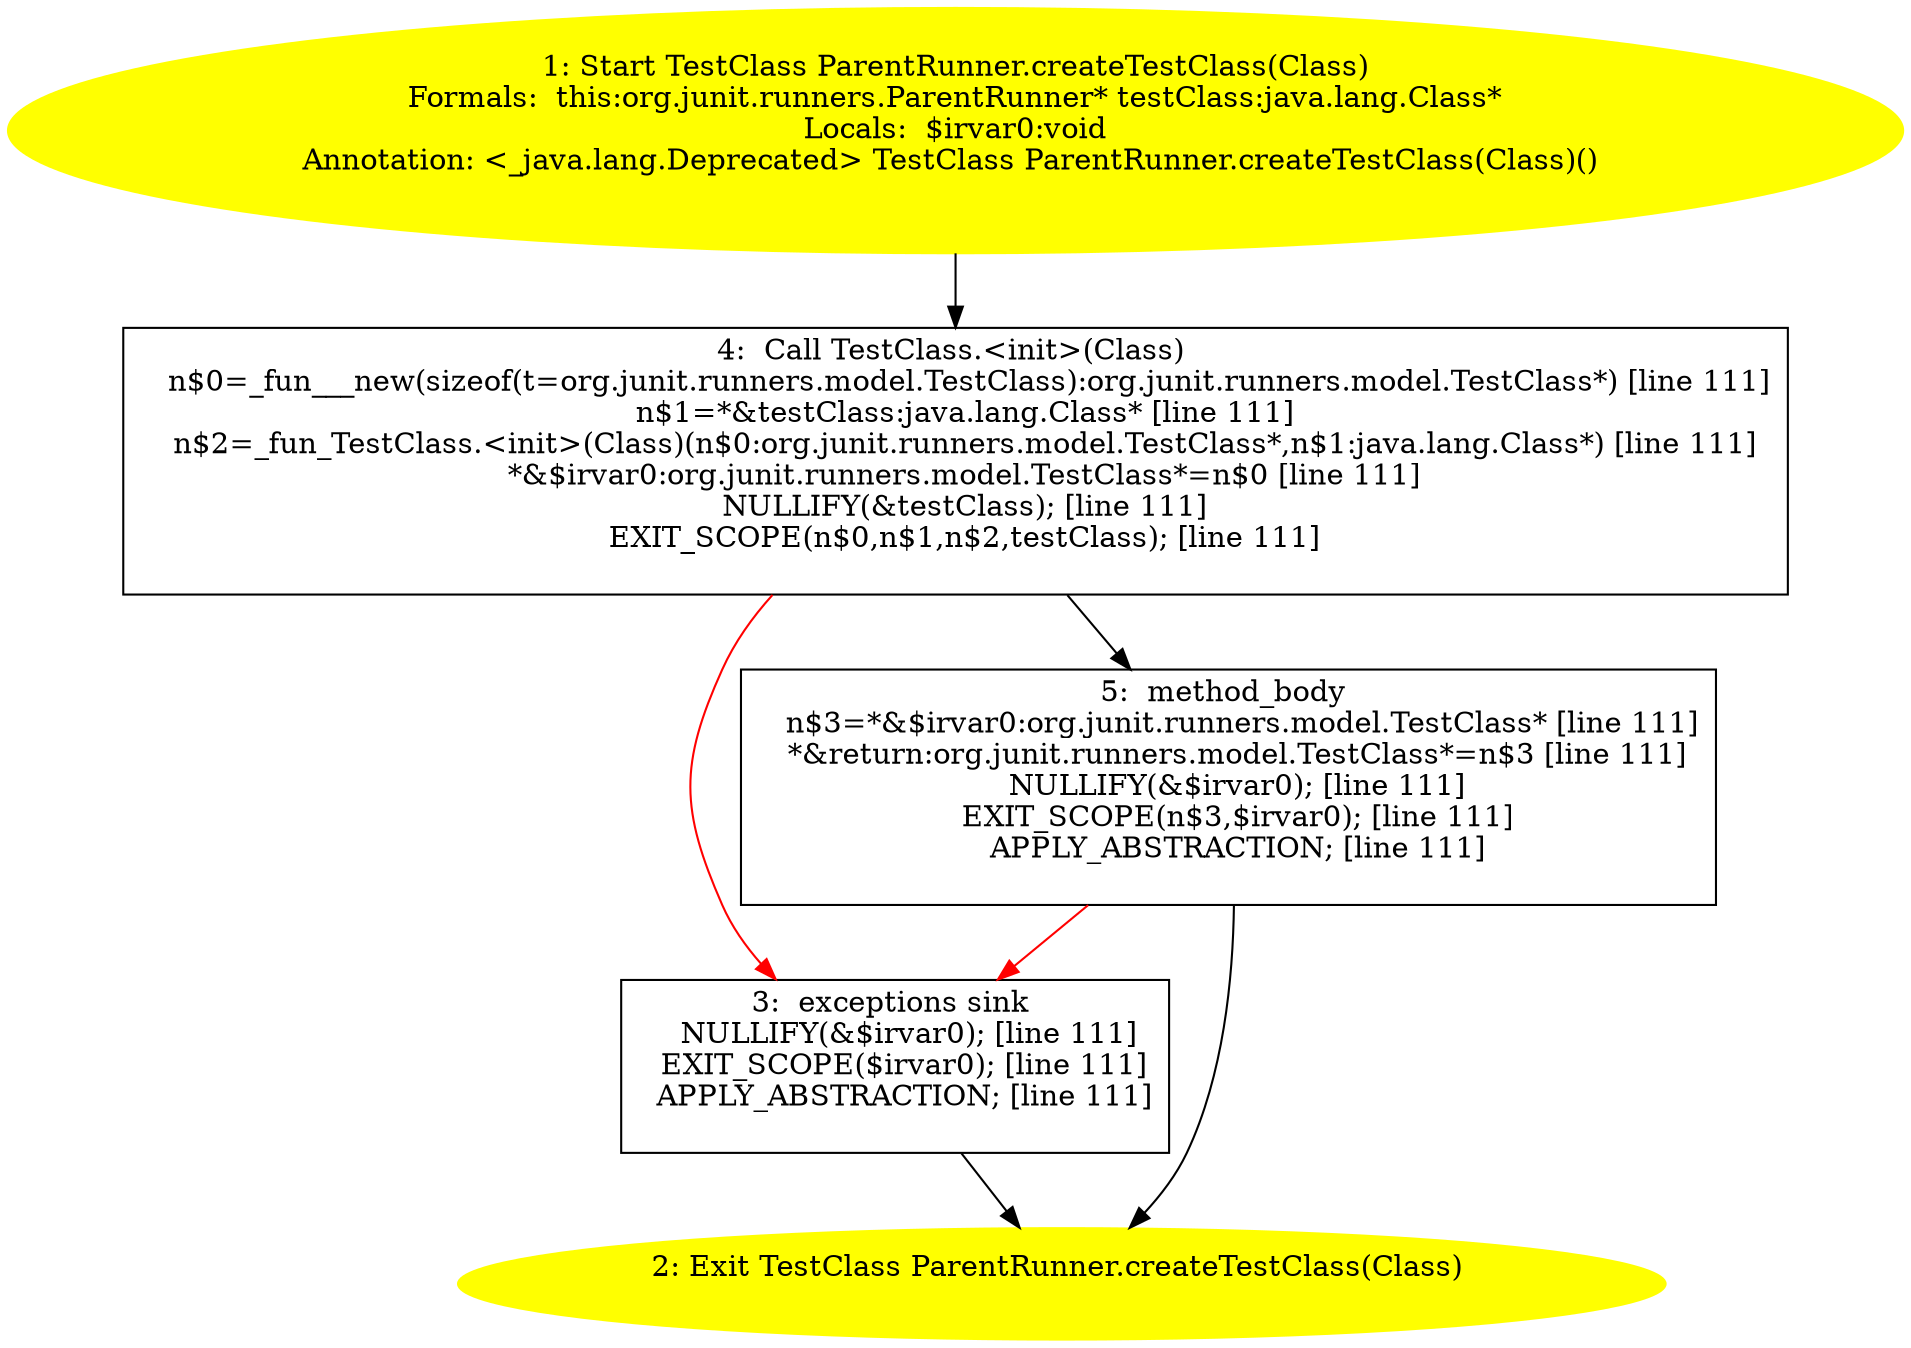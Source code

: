 /* @generated */
digraph cfg {
"org.junit.runners.ParentRunner.createTestClass(java.lang.Class):org.junit.runners.model.TestClass.714646e4eefc126772067910854c8eef_1" [label="1: Start TestClass ParentRunner.createTestClass(Class)\nFormals:  this:org.junit.runners.ParentRunner* testClass:java.lang.Class*\nLocals:  $irvar0:void\nAnnotation: <_java.lang.Deprecated> TestClass ParentRunner.createTestClass(Class)() \n  " color=yellow style=filled]
	

	 "org.junit.runners.ParentRunner.createTestClass(java.lang.Class):org.junit.runners.model.TestClass.714646e4eefc126772067910854c8eef_1" -> "org.junit.runners.ParentRunner.createTestClass(java.lang.Class):org.junit.runners.model.TestClass.714646e4eefc126772067910854c8eef_4" ;
"org.junit.runners.ParentRunner.createTestClass(java.lang.Class):org.junit.runners.model.TestClass.714646e4eefc126772067910854c8eef_2" [label="2: Exit TestClass ParentRunner.createTestClass(Class) \n  " color=yellow style=filled]
	

"org.junit.runners.ParentRunner.createTestClass(java.lang.Class):org.junit.runners.model.TestClass.714646e4eefc126772067910854c8eef_3" [label="3:  exceptions sink \n   NULLIFY(&$irvar0); [line 111]\n  EXIT_SCOPE($irvar0); [line 111]\n  APPLY_ABSTRACTION; [line 111]\n " shape="box"]
	

	 "org.junit.runners.ParentRunner.createTestClass(java.lang.Class):org.junit.runners.model.TestClass.714646e4eefc126772067910854c8eef_3" -> "org.junit.runners.ParentRunner.createTestClass(java.lang.Class):org.junit.runners.model.TestClass.714646e4eefc126772067910854c8eef_2" ;
"org.junit.runners.ParentRunner.createTestClass(java.lang.Class):org.junit.runners.model.TestClass.714646e4eefc126772067910854c8eef_4" [label="4:  Call TestClass.<init>(Class) \n   n$0=_fun___new(sizeof(t=org.junit.runners.model.TestClass):org.junit.runners.model.TestClass*) [line 111]\n  n$1=*&testClass:java.lang.Class* [line 111]\n  n$2=_fun_TestClass.<init>(Class)(n$0:org.junit.runners.model.TestClass*,n$1:java.lang.Class*) [line 111]\n  *&$irvar0:org.junit.runners.model.TestClass*=n$0 [line 111]\n  NULLIFY(&testClass); [line 111]\n  EXIT_SCOPE(n$0,n$1,n$2,testClass); [line 111]\n " shape="box"]
	

	 "org.junit.runners.ParentRunner.createTestClass(java.lang.Class):org.junit.runners.model.TestClass.714646e4eefc126772067910854c8eef_4" -> "org.junit.runners.ParentRunner.createTestClass(java.lang.Class):org.junit.runners.model.TestClass.714646e4eefc126772067910854c8eef_5" ;
	 "org.junit.runners.ParentRunner.createTestClass(java.lang.Class):org.junit.runners.model.TestClass.714646e4eefc126772067910854c8eef_4" -> "org.junit.runners.ParentRunner.createTestClass(java.lang.Class):org.junit.runners.model.TestClass.714646e4eefc126772067910854c8eef_3" [color="red" ];
"org.junit.runners.ParentRunner.createTestClass(java.lang.Class):org.junit.runners.model.TestClass.714646e4eefc126772067910854c8eef_5" [label="5:  method_body \n   n$3=*&$irvar0:org.junit.runners.model.TestClass* [line 111]\n  *&return:org.junit.runners.model.TestClass*=n$3 [line 111]\n  NULLIFY(&$irvar0); [line 111]\n  EXIT_SCOPE(n$3,$irvar0); [line 111]\n  APPLY_ABSTRACTION; [line 111]\n " shape="box"]
	

	 "org.junit.runners.ParentRunner.createTestClass(java.lang.Class):org.junit.runners.model.TestClass.714646e4eefc126772067910854c8eef_5" -> "org.junit.runners.ParentRunner.createTestClass(java.lang.Class):org.junit.runners.model.TestClass.714646e4eefc126772067910854c8eef_2" ;
	 "org.junit.runners.ParentRunner.createTestClass(java.lang.Class):org.junit.runners.model.TestClass.714646e4eefc126772067910854c8eef_5" -> "org.junit.runners.ParentRunner.createTestClass(java.lang.Class):org.junit.runners.model.TestClass.714646e4eefc126772067910854c8eef_3" [color="red" ];
}
